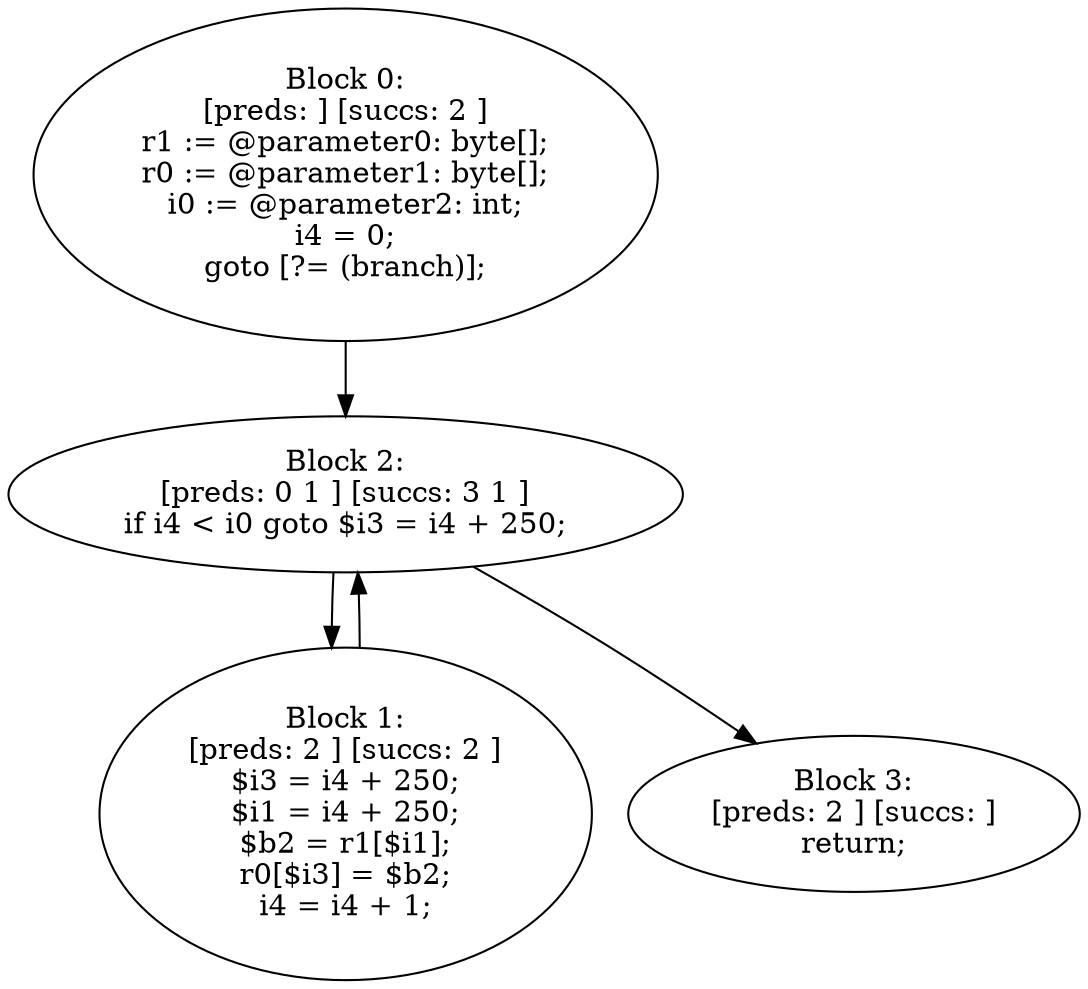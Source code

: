 digraph "unitGraph" {
    "Block 0:
[preds: ] [succs: 2 ]
r1 := @parameter0: byte[];
r0 := @parameter1: byte[];
i0 := @parameter2: int;
i4 = 0;
goto [?= (branch)];
"
    "Block 1:
[preds: 2 ] [succs: 2 ]
$i3 = i4 + 250;
$i1 = i4 + 250;
$b2 = r1[$i1];
r0[$i3] = $b2;
i4 = i4 + 1;
"
    "Block 2:
[preds: 0 1 ] [succs: 3 1 ]
if i4 < i0 goto $i3 = i4 + 250;
"
    "Block 3:
[preds: 2 ] [succs: ]
return;
"
    "Block 0:
[preds: ] [succs: 2 ]
r1 := @parameter0: byte[];
r0 := @parameter1: byte[];
i0 := @parameter2: int;
i4 = 0;
goto [?= (branch)];
"->"Block 2:
[preds: 0 1 ] [succs: 3 1 ]
if i4 < i0 goto $i3 = i4 + 250;
";
    "Block 1:
[preds: 2 ] [succs: 2 ]
$i3 = i4 + 250;
$i1 = i4 + 250;
$b2 = r1[$i1];
r0[$i3] = $b2;
i4 = i4 + 1;
"->"Block 2:
[preds: 0 1 ] [succs: 3 1 ]
if i4 < i0 goto $i3 = i4 + 250;
";
    "Block 2:
[preds: 0 1 ] [succs: 3 1 ]
if i4 < i0 goto $i3 = i4 + 250;
"->"Block 3:
[preds: 2 ] [succs: ]
return;
";
    "Block 2:
[preds: 0 1 ] [succs: 3 1 ]
if i4 < i0 goto $i3 = i4 + 250;
"->"Block 1:
[preds: 2 ] [succs: 2 ]
$i3 = i4 + 250;
$i1 = i4 + 250;
$b2 = r1[$i1];
r0[$i3] = $b2;
i4 = i4 + 1;
";
}
